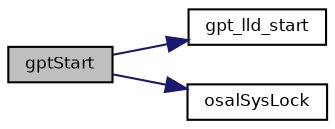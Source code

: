 digraph "gptStart"
{
  bgcolor="transparent";
  edge [fontname="Helvetica",fontsize="8",labelfontname="Helvetica",labelfontsize="8"];
  node [fontname="Helvetica",fontsize="8",shape=record];
  rankdir="LR";
  Node4 [label="gptStart",height=0.2,width=0.4,color="black", fillcolor="grey75", style="filled", fontcolor="black"];
  Node4 -> Node5 [color="midnightblue",fontsize="8",style="solid",fontname="Helvetica"];
  Node5 [label="gpt_lld_start",height=0.2,width=0.4,color="black",URL="$group___g_p_t.html#ga02e9a9529409aecf3de3dbd265a3eb31",tooltip="Configures and activates the GPT peripheral. "];
  Node4 -> Node6 [color="midnightblue",fontsize="8",style="solid",fontname="Helvetica"];
  Node6 [label="osalSysLock",height=0.2,width=0.4,color="black",URL="$group___o_s_a_l.html#ga0cb5e528b0114b4ca61c2eb65a0515fa",tooltip="Enters a critical zone from thread context. "];
}
